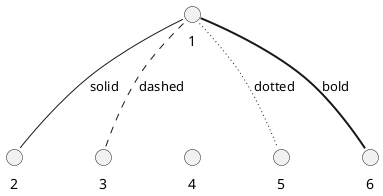 @startuml

1 -- 2 : solid
1 .. 3 : dashed
1 -[hidden]- 4 : hidden
1 ~~ 5 : dotted
1 == 6 : bold

@enduml